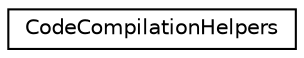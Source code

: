digraph "Graphical Class Hierarchy"
{
  edge [fontname="Helvetica",fontsize="10",labelfontname="Helvetica",labelfontsize="10"];
  node [fontname="Helvetica",fontsize="10",shape=record];
  rankdir="LR";
  Node1 [label="CodeCompilationHelpers",height=0.2,width=0.4,color="black", fillcolor="white", style="filled",URL="$d0/de0/class_code_compilation_helpers.html",tooltip="Class containing helper functions for using CodeCompiler See CreateSceneEventsCompilationTask to auto..."];
}
